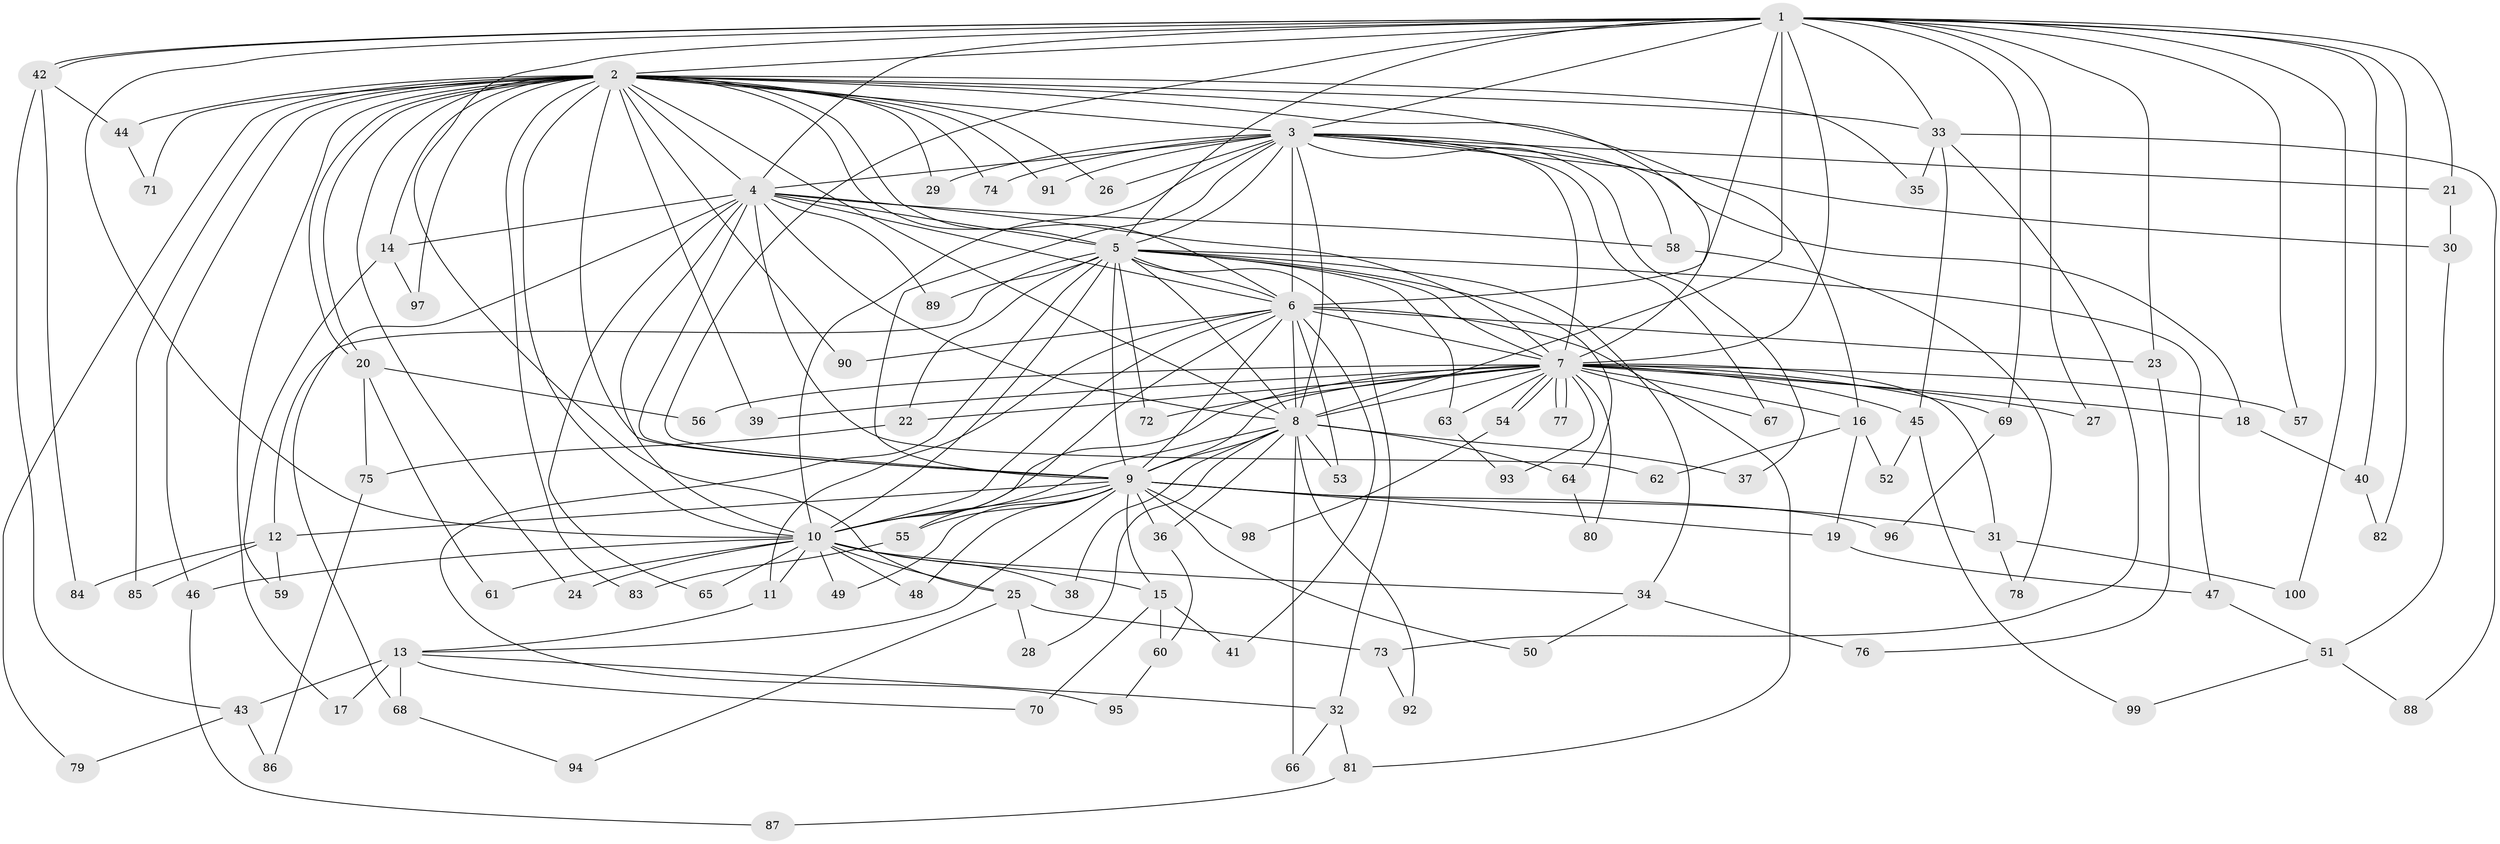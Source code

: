 // Generated by graph-tools (version 1.1) at 2025/44/03/09/25 04:44:43]
// undirected, 100 vertices, 225 edges
graph export_dot {
graph [start="1"]
  node [color=gray90,style=filled];
  1;
  2;
  3;
  4;
  5;
  6;
  7;
  8;
  9;
  10;
  11;
  12;
  13;
  14;
  15;
  16;
  17;
  18;
  19;
  20;
  21;
  22;
  23;
  24;
  25;
  26;
  27;
  28;
  29;
  30;
  31;
  32;
  33;
  34;
  35;
  36;
  37;
  38;
  39;
  40;
  41;
  42;
  43;
  44;
  45;
  46;
  47;
  48;
  49;
  50;
  51;
  52;
  53;
  54;
  55;
  56;
  57;
  58;
  59;
  60;
  61;
  62;
  63;
  64;
  65;
  66;
  67;
  68;
  69;
  70;
  71;
  72;
  73;
  74;
  75;
  76;
  77;
  78;
  79;
  80;
  81;
  82;
  83;
  84;
  85;
  86;
  87;
  88;
  89;
  90;
  91;
  92;
  93;
  94;
  95;
  96;
  97;
  98;
  99;
  100;
  1 -- 2;
  1 -- 3;
  1 -- 4;
  1 -- 5;
  1 -- 6;
  1 -- 7;
  1 -- 8;
  1 -- 9;
  1 -- 10;
  1 -- 21;
  1 -- 23;
  1 -- 25;
  1 -- 27;
  1 -- 33;
  1 -- 40;
  1 -- 42;
  1 -- 42;
  1 -- 57;
  1 -- 69;
  1 -- 82;
  1 -- 100;
  2 -- 3;
  2 -- 4;
  2 -- 5;
  2 -- 6;
  2 -- 7;
  2 -- 8;
  2 -- 9;
  2 -- 10;
  2 -- 14;
  2 -- 16;
  2 -- 17;
  2 -- 20;
  2 -- 20;
  2 -- 24;
  2 -- 26;
  2 -- 29;
  2 -- 33;
  2 -- 35;
  2 -- 39;
  2 -- 44;
  2 -- 46;
  2 -- 71;
  2 -- 74;
  2 -- 79;
  2 -- 83;
  2 -- 85;
  2 -- 90;
  2 -- 91;
  2 -- 97;
  3 -- 4;
  3 -- 5;
  3 -- 6;
  3 -- 7;
  3 -- 8;
  3 -- 9;
  3 -- 10;
  3 -- 18;
  3 -- 21;
  3 -- 26;
  3 -- 29;
  3 -- 30;
  3 -- 37;
  3 -- 58;
  3 -- 67;
  3 -- 74;
  3 -- 91;
  4 -- 5;
  4 -- 6;
  4 -- 7;
  4 -- 8;
  4 -- 9;
  4 -- 10;
  4 -- 14;
  4 -- 58;
  4 -- 62;
  4 -- 65;
  4 -- 68;
  4 -- 89;
  5 -- 6;
  5 -- 7;
  5 -- 8;
  5 -- 9;
  5 -- 10;
  5 -- 12;
  5 -- 22;
  5 -- 32;
  5 -- 34;
  5 -- 47;
  5 -- 63;
  5 -- 64;
  5 -- 72;
  5 -- 89;
  5 -- 95;
  6 -- 7;
  6 -- 8;
  6 -- 9;
  6 -- 10;
  6 -- 11;
  6 -- 23;
  6 -- 41;
  6 -- 53;
  6 -- 55;
  6 -- 81;
  6 -- 90;
  7 -- 8;
  7 -- 9;
  7 -- 10;
  7 -- 16;
  7 -- 18;
  7 -- 22;
  7 -- 27;
  7 -- 31;
  7 -- 39;
  7 -- 45;
  7 -- 54;
  7 -- 54;
  7 -- 56;
  7 -- 57;
  7 -- 63;
  7 -- 67;
  7 -- 69;
  7 -- 72;
  7 -- 77;
  7 -- 77;
  7 -- 80;
  7 -- 93;
  8 -- 9;
  8 -- 10;
  8 -- 28;
  8 -- 36;
  8 -- 37;
  8 -- 38;
  8 -- 53;
  8 -- 64;
  8 -- 66;
  8 -- 92;
  9 -- 10;
  9 -- 12;
  9 -- 13;
  9 -- 15;
  9 -- 19;
  9 -- 31;
  9 -- 36;
  9 -- 48;
  9 -- 49;
  9 -- 50;
  9 -- 55;
  9 -- 96;
  9 -- 98;
  10 -- 11;
  10 -- 15;
  10 -- 24;
  10 -- 25;
  10 -- 34;
  10 -- 38;
  10 -- 46;
  10 -- 48;
  10 -- 49;
  10 -- 61;
  10 -- 65;
  11 -- 13;
  12 -- 59;
  12 -- 84;
  12 -- 85;
  13 -- 17;
  13 -- 32;
  13 -- 43;
  13 -- 68;
  13 -- 70;
  14 -- 59;
  14 -- 97;
  15 -- 41;
  15 -- 60;
  15 -- 70;
  16 -- 19;
  16 -- 52;
  16 -- 62;
  18 -- 40;
  19 -- 47;
  20 -- 56;
  20 -- 61;
  20 -- 75;
  21 -- 30;
  22 -- 75;
  23 -- 76;
  25 -- 28;
  25 -- 73;
  25 -- 94;
  30 -- 51;
  31 -- 78;
  31 -- 100;
  32 -- 66;
  32 -- 81;
  33 -- 35;
  33 -- 45;
  33 -- 73;
  33 -- 88;
  34 -- 50;
  34 -- 76;
  36 -- 60;
  40 -- 82;
  42 -- 43;
  42 -- 44;
  42 -- 84;
  43 -- 79;
  43 -- 86;
  44 -- 71;
  45 -- 52;
  45 -- 99;
  46 -- 87;
  47 -- 51;
  51 -- 88;
  51 -- 99;
  54 -- 98;
  55 -- 83;
  58 -- 78;
  60 -- 95;
  63 -- 93;
  64 -- 80;
  68 -- 94;
  69 -- 96;
  73 -- 92;
  75 -- 86;
  81 -- 87;
}
